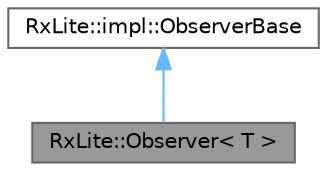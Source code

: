 digraph "RxLite::Observer&lt; T &gt;"
{
 // LATEX_PDF_SIZE
  bgcolor="transparent";
  edge [fontname=Helvetica,fontsize=10,labelfontname=Helvetica,labelfontsize=10];
  node [fontname=Helvetica,fontsize=10,shape=box,height=0.2,width=0.4];
  Node1 [id="Node000001",label="RxLite::Observer\< T \>",height=0.2,width=0.4,color="gray40", fillcolor="grey60", style="filled", fontcolor="black",tooltip="A concrete Observer class for a specific type."];
  Node2 -> Node1 [id="edge1_Node000001_Node000002",dir="back",color="steelblue1",style="solid",tooltip=" "];
  Node2 [id="Node000002",label="RxLite::impl::ObserverBase",height=0.2,width=0.4,color="gray40", fillcolor="white", style="filled",URL="$classRxLite_1_1impl_1_1ObserverBase.html",tooltip=" "];
}
